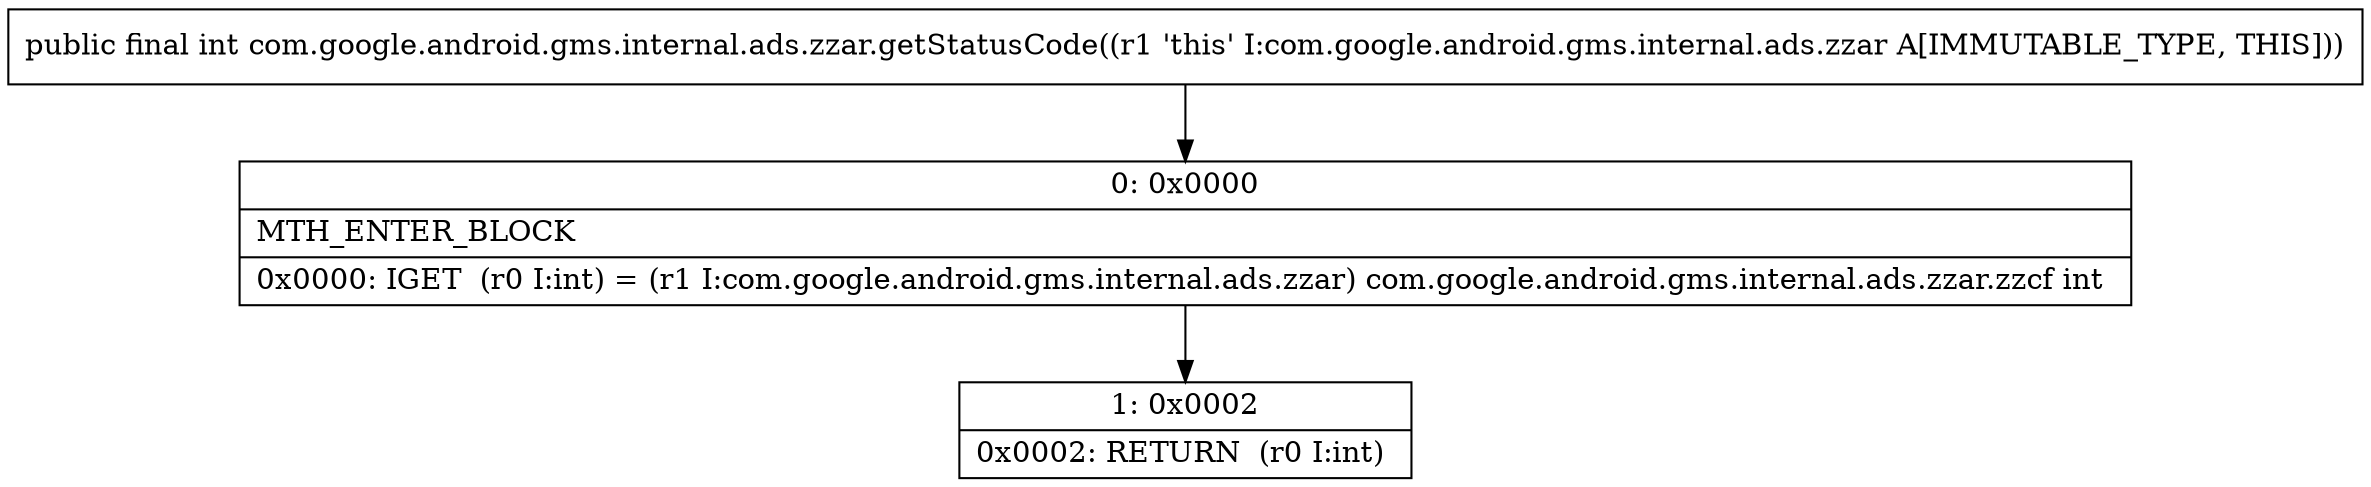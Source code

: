 digraph "CFG forcom.google.android.gms.internal.ads.zzar.getStatusCode()I" {
Node_0 [shape=record,label="{0\:\ 0x0000|MTH_ENTER_BLOCK\l|0x0000: IGET  (r0 I:int) = (r1 I:com.google.android.gms.internal.ads.zzar) com.google.android.gms.internal.ads.zzar.zzcf int \l}"];
Node_1 [shape=record,label="{1\:\ 0x0002|0x0002: RETURN  (r0 I:int) \l}"];
MethodNode[shape=record,label="{public final int com.google.android.gms.internal.ads.zzar.getStatusCode((r1 'this' I:com.google.android.gms.internal.ads.zzar A[IMMUTABLE_TYPE, THIS])) }"];
MethodNode -> Node_0;
Node_0 -> Node_1;
}

